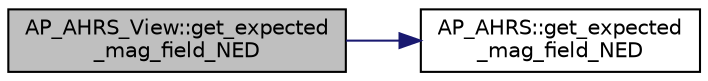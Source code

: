 digraph "AP_AHRS_View::get_expected_mag_field_NED"
{
 // INTERACTIVE_SVG=YES
  edge [fontname="Helvetica",fontsize="10",labelfontname="Helvetica",labelfontsize="10"];
  node [fontname="Helvetica",fontsize="10",shape=record];
  rankdir="LR";
  Node1 [label="AP_AHRS_View::get_expected\l_mag_field_NED",height=0.2,width=0.4,color="black", fillcolor="grey75", style="filled", fontcolor="black"];
  Node1 -> Node2 [color="midnightblue",fontsize="10",style="solid",fontname="Helvetica"];
  Node2 [label="AP_AHRS::get_expected\l_mag_field_NED",height=0.2,width=0.4,color="black", fillcolor="white", style="filled",URL="$classAP__AHRS.html#aac6662cdf2becab585a67feef71d989c"];
}
